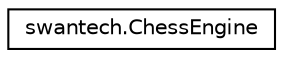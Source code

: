 digraph "Graphical Class Hierarchy"
{
  edge [fontname="Helvetica",fontsize="10",labelfontname="Helvetica",labelfontsize="10"];
  node [fontname="Helvetica",fontsize="10",shape=record];
  rankdir="LR";
  Node1 [label="swantech.ChessEngine",height=0.2,width=0.4,color="black", fillcolor="white", style="filled",URL="$classswantech_1_1_chess_engine.html",tooltip="ChessEngine provides an interface to a chess engine such as StockFish. The ChessEngine is run as a de..."];
}
